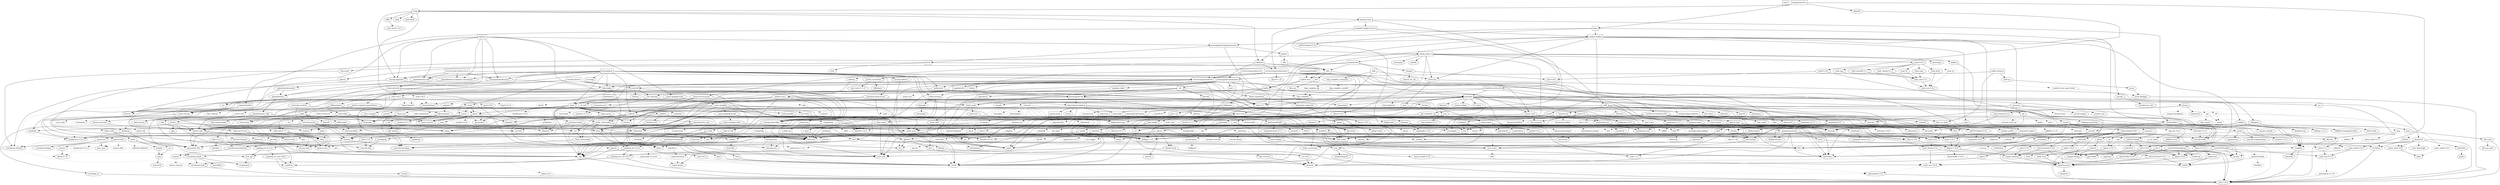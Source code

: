 digraph {
    0 [ label = "tests" shape = box]
    1 [ label = "catalyst-toolbox" shape = box]
    2 [ label = "chain-addr" shape = box]
    3 [ label = "chain-core" shape = box]
    4 [ label = "chain-ser" shape = box]
    5 [ label = "chain-crypto" shape = box]
    6 [ label = "typed-bytes" shape = box]
    7 [ label = "chain-impl-mockchain" shape = box]
    8 [ label = "cardano-legacy-address" shape = box]
    9 [ label = "chain-time" shape = box]
    10 [ label = "chain-vote" shape = box]
    11 [ label = "imhamt" shape = box]
    12 [ label = "sparse-array" shape = box]
    13 [ label = "chain-storage" shape = box]
    14 [ label = "jcli" shape = box]
    15 [ label = "jormungandr-lib" shape = box]
    16 [ label = "jormungandr-automation" shape = box]
    17 [ label = "jortestkit" shape = box]
    18 [ label = "jormungandr-integration-tests" shape = box]
    19 [ label = "hersir" shape = box]
    20 [ label = "thor" shape = box]
    21 [ label = "loki" shape = box]
    22 [ label = "mjolnir" shape = box]
    23 [ label = "snapshot-lib" shape = box]
    24 [ label = "symmetric-cipher" shape = box]
    25 [ label = "vit-servicing-station-lib" shape = box]
    26 [ label = "event-db" shape = box]
    27 [ label = "vit-servicing-station-tests" shape = box]
    28 [ label = "wallet" shape = box]
    29 [ label = "chain-path-derivation" shape = box]
    30 [ label = "hdkeygen" shape = box]
    31 [ label = "chain-network" shape = box]
    32 [ label = "jormungandrwallet" shape = box]
    33 [ label = "wallet-core" shape = box]
    34 [ label = "wallet-wasm-js" shape = box]
    35 [ label = "jormungandr" shape = box]
    36 [ label = "explorer" shape = box]
    37 [ label = "settings" shape = box]
    38 [ label = "blockchain" shape = box]
    39 [ label = "vit-servicing-station-cli" shape = box]
    40 [ label = "vit-servicing-station-server" shape = box]
    41 [ label = "iapyx" shape = box]
    42 [ label = "valgrind" shape = box]
    43 [ label = "vitup" shape = box]
    44 [ label = "mainnet-lib" shape = box]
    45 [ label = "mainnet-tools" shape = box]
    46 [ label = "scheduler-service-lib" shape = box]
    47 [ label = "signals-handler" shape = box]
    48 [ label = "snapshot-trigger-service" shape = box]
    49 [ label = "voting_tools_rs" shape = box]
    50 [ label = "integration-tests" shape = box]
    51 [ label = "cat-data-service" shape = box]
    52 [ label = "tally" shape = box]
    53 [ label = "assert_fs" ]
    54 [ label = "bech32 0.8.1" ]
    55 [ label = "clap 4.2.1" ]
    56 [ label = "color-eyre" ]
    57 [ label = "csv" ]
    58 [ label = "fraction" ]
    59 [ label = "futures" ]
    60 [ label = "gag" ]
    61 [ label = "governor" ]
    62 [ label = "graphql_client" ]
    63 [ label = "hex" ]
    64 [ label = "image" ]
    65 [ label = "itertools" ]
    66 [ label = "once_cell" ]
    67 [ label = "qrcode" ]
    68 [ label = "quircs" ]
    69 [ label = "rand 0.8.5" ]
    70 [ label = "rand_chacha 0.3.1" ]
    71 [ label = "rayon" ]
    72 [ label = "regex" ]
    73 [ label = "reqwest" ]
    74 [ label = "rusqlite" ]
    75 [ label = "rust_decimal" ]
    76 [ label = "serde" ]
    77 [ label = "serde_json" ]
    78 [ label = "serde_yaml" ]
    79 [ label = "sscanf" ]
    80 [ label = "thiserror" ]
    81 [ label = "time 0.3.20" ]
    82 [ label = "tokio" ]
    83 [ label = "tracing" ]
    84 [ label = "tracing-subscriber" ]
    85 [ label = "url" ]
    86 [ label = "cryptoxide 0.4.4" ]
    87 [ label = "proptest" ]
    88 [ label = "quickcheck" ]
    89 [ label = "curve25519-dalek-ng" ]
    90 [ label = "ed25519-bip32 0.4.1" ]
    91 [ label = "ed25519-dalek" ]
    92 [ label = "generic-array" ]
    93 [ label = "rand_core 0.6.4" ]
    94 [ label = "sha2 0.10.6" ]
    95 [ label = "lazy_static" ]
    96 [ label = "strum" ]
    97 [ label = "cbor_event" ]
    98 [ label = "base64 0.21.0" ]
    99 [ label = "const_format" ]
    100 [ label = "criterion" style = dashed]
    101 [ label = "data-pile" ]
    102 [ label = "sled" ]
    103 [ label = "tempfile" ]
    104 [ label = "base64 0.13.1" ]
    105 [ label = "bincode" ]
    106 [ label = "bytes" ]
    107 [ label = "clap_complete" ]
    108 [ label = "gtmpl" ]
    109 [ label = "rpassword" ]
    110 [ label = "http" ]
    111 [ label = "humantime" ]
    112 [ label = "parity-multiaddr" ]
    113 [ label = "serde_with" ]
    114 [ label = "assert_cmd" ]
    115 [ label = "bytesize" ]
    116 [ label = "custom_debug" ]
    117 [ label = "flate2" ]
    118 [ label = "fs_extra" ]
    119 [ label = "json" ]
    120 [ label = "keynesis" ]
    121 [ label = "log" ]
    122 [ label = "netstat2" ]
    123 [ label = "os_info" ]
    124 [ label = "poldercast" ]
    125 [ label = "predicates 2.1.5" ]
    126 [ label = "prost 0.9.0" ]
    127 [ label = "semver" ]
    128 [ label = "sysinfo" ]
    129 [ label = "tar" ]
    130 [ label = "tokio-stream" ]
    131 [ label = "tonic 0.6.2" ]
    132 [ label = "warp" ]
    133 [ label = "zip" ]
    134 [ label = "console" ]
    135 [ label = "dialoguer" ]
    136 [ label = "indicatif" ]
    137 [ label = "sha-1" ]
    138 [ label = "sha2 0.9.9" ]
    139 [ label = "bech32 0.7.3" ]
    140 [ label = "yaml-rust" ]
    141 [ label = "ctrlc" ]
    142 [ label = "slave-pool" ]
    143 [ label = "cocoon" ]
    144 [ label = "dirs" ]
    145 [ label = "serde_test" style = dashed]
    146 [ label = "zeroize" ]
    147 [ label = "diesel 1.4.8" ]
    148 [ label = "diesel_migrations" ]
    149 [ label = "dotenv" ]
    150 [ label = "http-zipkin" ]
    151 [ label = "notify" ]
    152 [ label = "r2d2" ]
    153 [ label = "simplelog 0.8.0" ]
    154 [ label = "tracing-futures" ]
    155 [ label = "bb8" ]
    156 [ label = "bb8-postgres" ]
    157 [ label = "chrono" ]
    158 [ label = "dotenvy" ]
    159 [ label = "tokio-postgres" ]
    160 [ label = "cfg-if 0.1.10" ]
    161 [ label = "dyn-clone" ]
    162 [ label = "fake" ]
    163 [ label = "hyper" ]
    164 [ label = "postgres" ]
    165 [ label = "pretty_assertions" ]
    166 [ label = "rand 0.7.3" ]
    167 [ label = "rand_core 0.5.1" ]
    168 [ label = "refinery" ]
    169 [ label = "hashlink" ]
    170 [ label = "http-body" ]
    171 [ label = "pin-project" ]
    172 [ label = "clear_on_drop" ]
    173 [ label = "console_error_panic_hook" style = dashed]
    174 [ label = "getrandom 0.2.9" ]
    175 [ label = "js-sys" ]
    176 [ label = "wasm-bindgen" ]
    177 [ label = "web-sys" ]
    178 [ label = "arc-swap" ]
    179 [ label = "jsonrpsee-core" ]
    180 [ label = "jsonrpsee-http-server" ]
    181 [ label = "linked-hash-map" ]
    182 [ label = "local-ip-address" ]
    183 [ label = "lru" ]
    184 [ label = "opentelemetry" ]
    185 [ label = "opentelemetry-otlp" ]
    186 [ label = "opentelemetry-semantic-conventions" ]
    187 [ label = "tokio-util 0.6.10" ]
    188 [ label = "tracing-appender" ]
    189 [ label = "tracing-opentelemetry" ]
    190 [ label = "trust-dns-resolver" ]
    191 [ label = "anyhow" ]
    192 [ label = "async-graphql" ]
    193 [ label = "async-graphql-warp" ]
    194 [ label = "futures-channel" ]
    195 [ label = "futures-util" ]
    196 [ label = "ed25519-bip32 0.3.2" ]
    197 [ label = "prettytable-rs" ]
    198 [ label = "warp-reverse-proxy" ]
    199 [ label = "diffy" ]
    200 [ label = "glob" ]
    201 [ label = "path-slash" ]
    202 [ label = "rustls" ]
    203 [ label = "rustls-pemfile" ]
    204 [ label = "tempdir" ]
    205 [ label = "tokio-rustls" ]
    206 [ label = "uuid 0.8.2" ]
    207 [ label = "walkdir" ]
    208 [ label = "cardano-serialization-lib" ]
    209 [ label = "pharos" ]
    210 [ label = "job_scheduler_ng" ]
    211 [ label = "num-traits" ]
    212 [ label = "uuid 1.3.1" ]
    213 [ label = "bigdecimal" ]
    214 [ label = "blake2" ]
    215 [ label = "bytekind" ]
    216 [ label = "cddl" ]
    217 [ label = "ciborium" ]
    218 [ label = "dashmap" ]
    219 [ label = "diesel 2.0.3" ]
    220 [ label = "microtype" ]
    221 [ label = "nonempty" ]
    222 [ label = "rand 0.6.5" ]
    223 [ label = "rand_core 0.4.2" ]
    224 [ label = "scheduled-thread-pool" ]
    225 [ label = "validity" ]
    226 [ label = "cfg-if 1.0.0" ]
    227 [ label = "libmath" ]
    228 [ label = "rand_chacha 0.2.2" ]
    229 [ label = "axum" ]
    230 [ label = "metrics" ]
    231 [ label = "metrics-exporter-prometheus" ]
    232 [ label = "tower-http" ]
    233 [ label = "clap_complete_command" ]
    234 [ label = "anstyle" ]
    235 [ label = "doc-comment" ]
    236 [ label = "globwalk" ]
    237 [ label = "predicates 3.0.2" ]
    238 [ label = "predicates-core" ]
    239 [ label = "predicates-tree" ]
    240 [ label = "clap_builder" ]
    241 [ label = "backtrace" ]
    242 [ label = "color-spantrace" style = dashed]
    243 [ label = "eyre" ]
    244 [ label = "indenter" ]
    245 [ label = "owo-colors" ]
    246 [ label = "tracing-error" style = dashed]
    247 [ label = "csv-core" ]
    248 [ label = "itoa" ]
    249 [ label = "ryu" ]
    250 [ label = "num" ]
    251 [ label = "futures-core" ]
    252 [ label = "futures-executor" ]
    253 [ label = "futures-io" ]
    254 [ label = "futures-sink" ]
    255 [ label = "futures-task" ]
    256 [ label = "filedescriptor" ]
    257 [ label = "futures-timer" style = dashed]
    258 [ label = "no-std-compat" ]
    259 [ label = "nonzero_ext" ]
    260 [ label = "parking_lot 0.12.1" ]
    261 [ label = "smallvec" ]
    262 [ label = "bytemuck" ]
    263 [ label = "byteorder" ]
    264 [ label = "color_quant" ]
    265 [ label = "gif" style = dashed]
    266 [ label = "jpeg-decoder" style = dashed]
    267 [ label = "num-iter" ]
    268 [ label = "num-rational 0.3.2" ]
    269 [ label = "png" style = dashed]
    270 [ label = "scoped_threadpool" style = dashed]
    271 [ label = "tiff" style = dashed]
    272 [ label = "either" ]
    273 [ label = "checked_int_cast" ]
    274 [ label = "ppv-lite86" ]
    275 [ label = "rayon-core" ]
    276 [ label = "aho-corasick" ]
    277 [ label = "memchr" ]
    278 [ label = "regex-syntax" ]
    279 [ label = "serde_urlencoded" ]
    280 [ label = "tower-service" ]
    281 [ label = "bitflags 2.3.3" ]
    282 [ label = "fallible-iterator" ]
    283 [ label = "fallible-streaming-iterator" ]
    284 [ label = "libsqlite3-sys" ]
    285 [ label = "arrayvec 0.7.2" ]
    286 [ label = "borsh" style = dashed]
    287 [ label = "bytecheck" style = dashed]
    288 [ label = "rkyv" style = dashed]
    289 [ label = "indexmap" ]
    290 [ label = "time-core" ]
    291 [ label = "mio" style = dashed]
    292 [ label = "num_cpus" ]
    293 [ label = "pin-project-lite" ]
    294 [ label = "tracing-core" ]
    295 [ label = "matchers" style = dashed]
    296 [ label = "nu-ansi-term" style = dashed]
    297 [ label = "sharded-slab" style = dashed]
    298 [ label = "thread_local" ]
    299 [ label = "tracing-log" style = dashed]
    300 [ label = "tracing-serde" style = dashed]
    301 [ label = "form_urlencoded" ]
    302 [ label = "idna 0.3.0" ]
    303 [ label = "percent-encoding" ]
    304 [ label = "bit-set" style = dashed]
    305 [ label = "bitflags 1.3.2" ]
    306 [ label = "quick-error 2.0.1" style = dashed]
    307 [ label = "rand_xorshift 0.3.0" ]
    308 [ label = "rusty-fork" style = dashed]
    309 [ label = "unarray" ]
    310 [ label = "env_logger" style = dashed]
    311 [ label = "digest 0.9.0" ]
    312 [ label = "subtle-ng" ]
    313 [ label = "curve25519-dalek" ]
    314 [ label = "ed25519" ]
    315 [ label = "typenum" ]
    316 [ label = "digest 0.10.6" ]
    317 [ label = "atty" style = dashed]
    318 [ label = "cast" style = dashed]
    319 [ label = "clap 2.34.0" style = dashed]
    320 [ label = "criterion-plot" style = dashed]
    321 [ label = "oorandom" style = dashed]
    322 [ label = "plotters" style = dashed]
    323 [ label = "serde_cbor" style = dashed]
    324 [ label = "tinytemplate" style = dashed]
    325 [ label = "memmap2" ]
    326 [ label = "crc32fast" ]
    327 [ label = "crossbeam-epoch" ]
    328 [ label = "crossbeam-utils" ]
    329 [ label = "fxhash" ]
    330 [ label = "libc" ]
    331 [ label = "parking_lot 0.11.2" ]
    332 [ label = "fastrand" ]
    333 [ label = "gtmpl_value" ]
    334 [ label = "fnv" ]
    335 [ label = "arrayref" ]
    336 [ label = "bs58" ]
    337 [ label = "data-encoding" ]
    338 [ label = "multihash" ]
    339 [ label = "static_assertions" ]
    340 [ label = "unsigned-varint 0.7.1" ]
    341 [ label = "bstr" ]
    342 [ label = "wait-timeout" ]
    343 [ label = "miniz_oxide 0.6.2" ]
    344 [ label = "cryptoxide 0.3.6" ]
    345 [ label = "difflib" style = dashed]
    346 [ label = "float-cmp" style = dashed]
    347 [ label = "normalize-line-endings" style = dashed]
    348 [ label = "filetime" ]
    349 [ label = "tokio-util 0.7.7" ]
    350 [ label = "async-stream" ]
    351 [ label = "h2" style = dashed]
    352 [ label = "hyper-timeout" style = dashed]
    353 [ label = "tower" ]
    354 [ label = "tower-layer" ]
    355 [ label = "headers" ]
    356 [ label = "mime" ]
    357 [ label = "mime_guess" ]
    358 [ label = "multiparty" style = dashed]
    359 [ label = "scoped-tls" ]
    360 [ label = "tokio-tungstenite" style = dashed]
    361 [ label = "aes" style = dashed]
    362 [ label = "bzip2" style = dashed]
    363 [ label = "constant_time_eq" style = dashed]
    364 [ label = "hmac 0.12.1" ]
    365 [ label = "pbkdf2 0.11.0" style = dashed]
    366 [ label = "sha1" ]
    367 [ label = "zstd" style = dashed]
    368 [ label = "unicode-width" ]
    369 [ label = "shell-words" ]
    370 [ label = "number_prefix" ]
    371 [ label = "block-buffer 0.9.0" ]
    372 [ label = "opaque-debug" ]
    373 [ label = "crossbeam-channel" ]
    374 [ label = "aes-gcm" ]
    375 [ label = "chacha20poly1305" ]
    376 [ label = "hmac 0.11.0" ]
    377 [ label = "pbkdf2 0.9.0" ]
    378 [ label = "dirs-sys" ]
    379 [ label = "pq-sys" style = dashed]
    380 [ label = "migrations_internals" ]
    381 [ label = "zipkin" ]
    382 [ label = "termcolor" ]
    383 [ label = "num-integer" ]
    384 [ label = "time 0.1.45" style = dashed]
    385 [ label = "phf" ]
    386 [ label = "postgres-protocol" ]
    387 [ label = "postgres-types" ]
    388 [ label = "socket2 0.5.1" ]
    389 [ label = "httparse" ]
    390 [ label = "httpdate" ]
    391 [ label = "socket2 0.4.9" style = dashed]
    392 [ label = "want" ]
    393 [ label = "ansi_term 0.11.0" ]
    394 [ label = "difference" ]
    395 [ label = "getrandom 0.1.16" style = dashed]
    396 [ label = "refinery-core" ]
    397 [ label = "hashbrown 0.12.3" ]
    398 [ label = "beef" ]
    399 [ label = "jsonrpsee-types" ]
    400 [ label = "rustc-hash" style = dashed]
    401 [ label = "globset" ]
    402 [ label = "unicase" ]
    403 [ label = "opentelemetry_api" ]
    404 [ label = "opentelemetry_sdk" ]
    405 [ label = "opentelemetry-proto" ]
    406 [ label = "prost 0.11.8" style = dashed]
    407 [ label = "tonic 0.8.3" style = dashed]
    408 [ label = "slab" style = dashed]
    409 [ label = "lru-cache" ]
    410 [ label = "resolv-conf" style = dashed]
    411 [ label = "trust-dns-proto" ]
    412 [ label = "async-graphql-parser" ]
    413 [ label = "async-graphql-value" ]
    414 [ label = "fast_chemail" style = dashed]
    415 [ label = "multer" ]
    416 [ label = "pin-utils" ]
    417 [ label = "encode_unicode" ]
    418 [ label = "is-terminal" ]
    419 [ label = "term" ]
    420 [ label = "ansi_term 0.12.1" ]
    421 [ label = "ring" ]
    422 [ label = "sct" ]
    423 [ label = "webpki" ]
    424 [ label = "rand 0.4.6" ]
    425 [ label = "remove_dir_all" ]
    426 [ label = "same-file" ]
    427 [ label = "num-bigint" ]
    428 [ label = "schemars" ]
    429 [ label = "cron" ]
    430 [ label = "libm" style = dashed]
    431 [ label = "abnf_to_pest" ]
    432 [ label = "base16" ]
    433 [ label = "base64-url" style = dashed]
    434 [ label = "clap 3.2.23" style = dashed]
    435 [ label = "codespan-reporting" ]
    436 [ label = "hexf-parse" ]
    437 [ label = "lexical-core" ]
    438 [ label = "pest_meta" ]
    439 [ label = "pest_vm" ]
    440 [ label = "simplelog 0.11.2" ]
    441 [ label = "uriparse" style = dashed]
    442 [ label = "ciborium-io" ]
    443 [ label = "ciborium-ll" ]
    444 [ label = "lock_api" ]
    445 [ label = "parking_lot_core 0.9.7" ]
    446 [ label = "secrecy" style = dashed]
    447 [ label = "rand_chacha 0.1.1" ]
    448 [ label = "rand_hc" ]
    449 [ label = "rand_isaac" ]
    450 [ label = "rand_jitter" ]
    451 [ label = "rand_os" style = dashed]
    452 [ label = "rand_pcg" ]
    453 [ label = "rand_xorshift 0.1.1" ]
    454 [ label = "rand 0.3.23" ]
    455 [ label = "axum-core" ]
    456 [ label = "matchit" ]
    457 [ label = "serde_path_to_error" style = dashed]
    458 [ label = "sync_wrapper" ]
    459 [ label = "ahash 0.7.6" ]
    460 [ label = "ipnet" ]
    461 [ label = "metrics-util" ]
    462 [ label = "quanta" ]
    463 [ label = "http-range-header" ]
    464 [ label = "clap_complete_fig" style = dashed]
    465 [ label = "clap_complete_nushell" style = dashed]
    466 [ label = "ignore" ]
    467 [ label = "termtree" ]
    468 [ label = "anstream" style = dashed]
    469 [ label = "clap_lex 0.4.1" ]
    470 [ label = "strsim" style = dashed]
    471 [ label = "addr2line" ]
    472 [ label = "object" ]
    473 [ label = "rustc-demangle" ]
    474 [ label = "num-complex" ]
    475 [ label = "num-rational 0.4.1" ]
    476 [ label = "weezl" style = dashed]
    477 [ label = "deflate" style = dashed]
    478 [ label = "miniz_oxide 0.3.7" style = dashed]
    479 [ label = "miniz_oxide 0.4.4" style = dashed]
    480 [ label = "crossbeam-deque" ]
    481 [ label = "hashbrown 0.13.2" style = dashed]
    482 [ label = "ptr_meta" style = dashed]
    483 [ label = "simdutf8" style = dashed]
    484 [ label = "rend" style = dashed]
    485 [ label = "seahash" style = dashed]
    486 [ label = "regex-automata" style = dashed]
    487 [ label = "overload" style = dashed]
    488 [ label = "unicode-bidi" ]
    489 [ label = "unicode-normalization" ]
    490 [ label = "bit-vec" style = dashed]
    491 [ label = "quick-error 1.2.3" style = dashed]
    492 [ label = "subtle" ]
    493 [ label = "signature" ]
    494 [ label = "block-buffer 0.10.4" style = dashed]
    495 [ label = "crypto-common" ]
    496 [ label = "textwrap 0.11.0" style = dashed]
    497 [ label = "plotters-backend" style = dashed]
    498 [ label = "plotters-svg" style = dashed]
    499 [ label = "half" ]
    500 [ label = "memoffset" ]
    501 [ label = "scopeguard" ]
    502 [ label = "instant" ]
    503 [ label = "parking_lot_core 0.8.6" ]
    504 [ label = "unsigned-varint 0.5.1" ]
    505 [ label = "adler" ]
    506 [ label = "tokio-io-timeout" style = dashed]
    507 [ label = "headers-core" ]
    508 [ label = "try-lock" ]
    509 [ label = "tungstenite" style = dashed]
    510 [ label = "cipher 0.3.0" ]
    511 [ label = "bzip2-sys" style = dashed]
    512 [ label = "password-hash" style = dashed]
    513 [ label = "zstd-safe" style = dashed]
    514 [ label = "aead 0.4.3" ]
    515 [ label = "ctr" ]
    516 [ label = "ghash" ]
    517 [ label = "aead 0.5.2" ]
    518 [ label = "chacha20" ]
    519 [ label = "cipher 0.4.4" ]
    520 [ label = "poly1305" ]
    521 [ label = "crypto-mac" ]
    522 [ label = "lazycell" ]
    523 [ label = "zipkin-types" ]
    524 [ label = "phf_shared" ]
    525 [ label = "md-5" ]
    526 [ label = "stringprep" ]
    527 [ label = "siphasher" ]
    528 [ label = "toml" ]
    529 [ label = "hostname" style = dashed]
    530 [ label = "idna 0.2.3" ]
    531 [ label = "tinyvec" ]
    532 [ label = "pest" ]
    533 [ label = "ascii_utils" style = dashed]
    534 [ label = "encoding_rs" ]
    535 [ label = "spin" ]
    536 [ label = "io-lifetimes" ]
    537 [ label = "dirs-next" ]
    538 [ label = "untrusted" ]
    539 [ label = "nom" ]
    540 [ label = "abnf" ]
    541 [ label = "pretty" ]
    542 [ label = "clap_lex 0.2.4" style = dashed]
    543 [ label = "textwrap 0.16.0" style = dashed]
    544 [ label = "lexical-parse-float" style = dashed]
    545 [ label = "lexical-parse-integer" style = dashed]
    546 [ label = "lexical-util" ]
    547 [ label = "lexical-write-float" style = dashed]
    548 [ label = "lexical-write-integer" style = dashed]
    549 [ label = "rand_core 0.3.1" ]
    550 [ label = "atomic-shim" style = dashed]
    551 [ label = "hashbrown 0.11.2" style = dashed]
    552 [ label = "sketches-ddsketch" style = dashed]
    553 [ label = "anstyle-parse" style = dashed]
    554 [ label = "concolor-override" style = dashed]
    555 [ label = "concolor-query" style = dashed]
    556 [ label = "utf8parse" style = dashed]
    557 [ label = "gimli" ]
    558 [ label = "adler32" style = dashed]
    559 [ label = "ahash 0.8.3" style = dashed]
    560 [ label = "utf-8" style = dashed]
    561 [ label = "base64ct" style = dashed]
    562 [ label = "zstd-sys" style = dashed]
    563 [ label = "polyval" ]
    564 [ label = "inout" ]
    565 [ label = "universal-hash 0.5.0" ]
    566 [ label = "match_cfg" style = dashed]
    567 [ label = "matches" ]
    568 [ label = "tinyvec_macros" style = dashed]
    569 [ label = "ucd-trie" ]
    570 [ label = "dirs-sys-next" ]
    571 [ label = "minimal-lexical" ]
    572 [ label = "abnf-core" ]
    573 [ label = "arrayvec 0.5.2" ]
    574 [ label = "typed-arena" ]
    575 [ label = "unicode-segmentation" ]
    576 [ label = "os_str_bytes" style = dashed]
    577 [ label = "universal-hash 0.4.1" ]
    1 -> 56 [ ]
    1 -> 60 [ ]
    1 -> 61 [ ]
    1 -> 18 [ ]
    1 -> 67 [ ]
    1 -> 68 [ ]
    1 -> 74 [ ]
    1 -> 79 [ ]
    1 -> 24 [ ]
    1 -> 25 [ style = dotted]
    1 -> 28 [ ]
    2 -> 3 [ ]
    2 -> 5 [ ]
    3 -> 4 [ ]
    4 -> 80 [ ]
    5 -> 54 [ ]
    5 -> 89 [ ]
    5 -> 90 [ ]
    5 -> 91 [ ]
    5 -> 63 [ ]
    5 -> 87 [ style = dotted]
    5 -> 88 [ style = dotted]
    5 -> 71 [ ]
    5 -> 94 [ ]
    5 -> 6 [ ]
    7 -> 8 [ ]
    7 -> 2 [ ]
    7 -> 9 [ ]
    7 -> 10 [ ]
    7 -> 11 [ ]
    7 -> 12 [ ]
    7 -> 96 [ ]
    7 -> 83 [ ]
    8 -> 97 [ ]
    8 -> 90 [ ]
    9 -> 3 [ ]
    9 -> 87 [ style = dotted]
    9 -> 88 [ style = dotted]
    10 -> 98 [ ]
    10 -> 3 [ ]
    10 -> 5 [ ]
    10 -> 99 [ ]
    11 -> 87 [ style = dotted]
    11 -> 80 [ ]
    13 -> 100 [ style = dotted]
    13 -> 101 [ ]
    13 -> 93 [ style = dotted]
    13 -> 102 [ ]
    13 -> 103 [ style = dotted]
    13 -> 80 [ ]
    14 -> 105 [ ]
    14 -> 107 [ ]
    14 -> 108 [ ]
    14 -> 15 [ ]
    14 -> 73 [ ]
    14 -> 109 [ ]
    14 -> 78 [ ]
    15 -> 7 [ ]
    15 -> 110 [ ]
    15 -> 111 [ ]
    15 -> 112 [ ]
    15 -> 113 [ ]
    16 -> 114 [ ]
    16 -> 13 [ ]
    16 -> 62 [ ]
    16 -> 14 [ ]
    16 -> 17 [ ]
    16 -> 119 [ ]
    16 -> 122 [ ]
    16 -> 124 [ ]
    16 -> 131 [ ]
    16 -> 84 [ ]
    17 -> 53 [ ]
    17 -> 54 [ ]
    17 -> 115 [ ]
    17 -> 57 [ ]
    17 -> 116 [ ]
    17 -> 135 [ ]
    17 -> 118 [ ]
    17 -> 63 [ ]
    17 -> 111 [ ]
    17 -> 136 [ ]
    17 -> 123 [ ]
    17 -> 125 [ ]
    17 -> 73 [ ]
    17 -> 127 [ ]
    17 -> 78 [ ]
    17 -> 137 [ ]
    17 -> 138 [ ]
    17 -> 128 [ ]
    17 -> 129 [ ]
    17 -> 132 [ ]
    17 -> 133 [ ]
    18 -> 139 [ ]
    18 -> 19 [ ]
    18 -> 22 [ ]
    19 -> 141 [ ]
    19 -> 142 [ ]
    19 -> 20 [ ]
    20 -> 143 [ ]
    20 -> 144 [ ]
    20 -> 16 [ ]
    21 -> 20 [ ]
    22 -> 21 [ ]
    23 -> 58 [ ]
    23 -> 15 [ ]
    23 -> 73 [ ]
    23 -> 75 [ ]
    23 -> 145 [ style = dotted]
    24 -> 86 [ ]
    24 -> 69 [ ]
    24 -> 80 [ ]
    24 -> 146 [ ]
    25 -> 55 [ ]
    25 -> 148 [ ]
    25 -> 149 [ ]
    25 -> 26 [ ]
    25 -> 150 [ ]
    25 -> 65 [ ]
    25 -> 151 [ ]
    25 -> 153 [ ]
    25 -> 23 [ ]
    25 -> 154 [ ]
    25 -> 84 [ ]
    25 -> 132 [ ]
    26 -> 156 [ ]
    26 -> 158 [ ]
    26 -> 75 [ ]
    26 -> 80 [ ]
    27 -> 114 [ ]
    27 -> 160 [ ]
    27 -> 161 [ ]
    27 -> 162 [ ]
    27 -> 17 [ ]
    27 -> 165 [ ]
    27 -> 168 [ ]
    27 -> 25 [ ]
    28 -> 169 [ ]
    28 -> 30 [ ]
    28 -> 65 [ ]
    28 -> 15 [ ]
    29 -> 80 [ ]
    30 -> 8 [ ]
    30 -> 2 [ ]
    30 -> 29 [ ]
    31 -> 5 [ ]
    31 -> 59 [ ]
    31 -> 80 [ ]
    31 -> 131 [ ]
    32 -> 33 [ ]
    33 -> 139 [ ]
    33 -> 24 [ ]
    33 -> 28 [ ]
    34 -> 172 [ ]
    34 -> 173 [ style = dotted]
    34 -> 33 [ ]
    34 -> 177 [ ]
    35 -> 178 [ ]
    35 -> 31 [ ]
    35 -> 13 [ ]
    35 -> 55 [ ]
    35 -> 150 [ ]
    35 -> 15 [ ]
    35 -> 180 [ ]
    35 -> 182 [ ]
    35 -> 185 [ ]
    35 -> 186 [ ]
    35 -> 124 [ ]
    35 -> 73 [ ]
    35 -> 78 [ ]
    35 -> 188 [ ]
    35 -> 189 [ ]
    35 -> 190 [ ]
    35 -> 132 [ ]
    36 -> 191 [ ]
    36 -> 193 [ ]
    36 -> 31 [ ]
    36 -> 150 [ ]
    36 -> 18 [ ]
    36 -> 185 [ ]
    36 -> 186 [ ]
    36 -> 188 [ ]
    36 -> 189 [ ]
    37 -> 102 [ ]
    37 -> 80 [ ]
    38 -> 7 [ ]
    38 -> 183 [ ]
    39 -> 57 [ ]
    39 -> 25 [ ]
    40 -> 185 [ ]
    40 -> 186 [ ]
    40 -> 188 [ ]
    40 -> 189 [ ]
    40 -> 25 [ ]
    41 -> 1 [ ]
    41 -> 196 [ ]
    41 -> 197 [ ]
    41 -> 42 [ ]
    42 -> 16 [ ]
    42 -> 27 [ ]
    42 -> 33 [ ]
    42 -> 198 [ ]
    43 -> 199 [ ]
    43 -> 200 [ ]
    43 -> 45 [ ]
    43 -> 201 [ ]
    43 -> 188 [ ]
    43 -> 206 [ ]
    43 -> 42 [ ]
    44 -> 208 [ ]
    44 -> 209 [ ]
    44 -> 23 [ ]
    44 -> 204 [ ]
    44 -> 20 [ ]
    45 -> 210 [ ]
    45 -> 197 [ ]
    45 -> 48 [ ]
    45 -> 27 [ ]
    46 -> 157 [ ]
    46 -> 55 [ ]
    46 -> 59 [ ]
    46 -> 17 [ ]
    46 -> 212 [ ]
    47 -> 59 [ ]
    47 -> 82 [ ]
    48 -> 1 [ ]
    48 -> 46 [ ]
    48 -> 47 [ ]
    48 -> 49 [ ]
    49 -> 214 [ ]
    49 -> 215 [ ]
    49 -> 216 [ ]
    49 -> 56 [ ]
    49 -> 218 [ ]
    49 -> 219 [ ]
    49 -> 44 [ ]
    49 -> 220 [ ]
    49 -> 221 [ ]
    49 -> 222 [ ]
    49 -> 225 [ ]
    50 -> 41 [ ]
    50 -> 227 [ ]
    50 -> 228 [ ]
    50 -> 43 [ ]
    51 -> 229 [ ]
    51 -> 55 [ ]
    51 -> 26 [ ]
    51 -> 231 [ ]
    51 -> 232 [ ]
    51 -> 84 [ ]
    52 -> 10 [ ]
    52 -> 233 [ ]
    52 -> 56 [ ]
    53 -> 235 [ ]
    53 -> 236 [ ]
    53 -> 237 [ ]
    53 -> 239 [ ]
    53 -> 103 [ ]
    55 -> 240 [ ]
    56 -> 241 [ ]
    56 -> 242 [ style = dotted]
    56 -> 243 [ ]
    57 -> 247 [ ]
    57 -> 248 [ ]
    57 -> 249 [ ]
    57 -> 76 [ ]
    58 -> 95 [ style = dotted]
    58 -> 250 [ ]
    59 -> 252 [ style = dotted]
    60 -> 256 [ ]
    60 -> 103 [ ]
    61 -> 59 [ style = dotted]
    61 -> 257 [ style = dotted]
    61 -> 258 [ ]
    61 -> 259 [ ]
    61 -> 260 [ ]
    61 -> 69 [ style = dotted]
    62 -> 77 [ ]
    64 -> 262 [ ]
    64 -> 265 [ style = dotted]
    64 -> 267 [ ]
    64 -> 268 [ ]
    64 -> 269 [ style = dotted]
    64 -> 270 [ style = dotted]
    64 -> 271 [ style = dotted]
    65 -> 272 [ ]
    67 -> 273 [ ]
    67 -> 64 [ style = dotted]
    68 -> 211 [ ]
    68 -> 80 [ ]
    69 -> 70 [ style = dotted]
    70 -> 274 [ ]
    70 -> 93 [ ]
    71 -> 272 [ ]
    71 -> 275 [ ]
    72 -> 276 [ style = dotted]
    72 -> 278 [ ]
    73 -> 98 [ ]
    73 -> 195 [ ]
    73 -> 110 [ ]
    73 -> 77 [ style = dotted]
    73 -> 279 [ ]
    73 -> 280 [ ]
    73 -> 85 [ ]
    74 -> 281 [ ]
    74 -> 282 [ ]
    74 -> 283 [ ]
    74 -> 169 [ ]
    74 -> 284 [ ]
    74 -> 261 [ ]
    75 -> 285 [ ]
    75 -> 286 [ style = dotted]
    75 -> 164 [ style = dotted]
    75 -> 288 [ style = dotted]
    77 -> 248 [ ]
    77 -> 249 [ ]
    77 -> 76 [ ]
    78 -> 289 [ ]
    78 -> 249 [ ]
    78 -> 140 [ ]
    79 -> 99 [ ]
    79 -> 95 [ ]
    79 -> 72 [ ]
    81 -> 248 [ style = dotted]
    81 -> 76 [ style = dotted]
    81 -> 290 [ ]
    82 -> 106 [ style = dotted]
    82 -> 291 [ style = dotted]
    82 -> 292 [ style = dotted]
    82 -> 260 [ style = dotted]
    82 -> 293 [ ]
    83 -> 121 [ style = dotted]
    83 -> 293 [ ]
    83 -> 294 [ ]
    84 -> 295 [ style = dotted]
    84 -> 296 [ style = dotted]
    84 -> 72 [ style = dotted]
    84 -> 77 [ style = dotted]
    84 -> 297 [ style = dotted]
    84 -> 261 [ style = dotted]
    84 -> 298 [ style = dotted]
    84 -> 81 [ style = dotted]
    84 -> 83 [ style = dotted]
    84 -> 299 [ style = dotted]
    84 -> 300 [ style = dotted]
    85 -> 301 [ ]
    85 -> 302 [ ]
    85 -> 76 [ style = dotted]
    87 -> 304 [ style = dotted]
    87 -> 305 [ ]
    87 -> 263 [ ]
    87 -> 95 [ style = dotted]
    87 -> 211 [ ]
    87 -> 306 [ style = dotted]
    87 -> 69 [ ]
    87 -> 307 [ ]
    87 -> 278 [ style = dotted]
    87 -> 308 [ style = dotted]
    87 -> 309 [ ]
    88 -> 310 [ style = dotted]
    88 -> 166 [ ]
    89 -> 263 [ ]
    89 -> 311 [ ]
    89 -> 93 [ ]
    89 -> 312 [ ]
    89 -> 146 [ ]
    90 -> 86 [ ]
    91 -> 313 [ ]
    91 -> 314 [ ]
    91 -> 166 [ style = dotted]
    91 -> 76 [ style = dotted]
    91 -> 138 [ ]
    92 -> 315 [ ]
    93 -> 174 [ style = dotted]
    94 -> 316 [ ]
    100 -> 317 [ style = dashed]
    100 -> 319 [ style = dashed]
    100 -> 320 [ style = dashed]
    100 -> 57 [ style = dashed]
    100 -> 59 [ style = dotted]
    100 -> 95 [ style = dashed]
    100 -> 321 [ style = dashed]
    100 -> 322 [ style = dashed]
    100 -> 71 [ style = dashed]
    100 -> 72 [ style = dashed]
    100 -> 323 [ style = dashed]
    100 -> 324 [ style = dashed]
    100 -> 82 [ style = dotted]
    100 -> 207 [ style = dashed]
    101 -> 325 [ ]
    102 -> 326 [ ]
    102 -> 327 [ ]
    102 -> 329 [ ]
    102 -> 330 [ ]
    102 -> 121 [ ]
    102 -> 331 [ ]
    103 -> 226 [ ]
    103 -> 332 [ ]
    105 -> 76 [ ]
    106 -> 76 [ style = dotted]
    107 -> 55 [ ]
    108 -> 333 [ ]
    108 -> 65 [ ]
    108 -> 95 [ ]
    108 -> 303 [ ]
    109 -> 77 [ ]
    110 -> 106 [ ]
    110 -> 334 [ ]
    110 -> 248 [ ]
    112 -> 335 [ ]
    112 -> 336 [ ]
    112 -> 263 [ ]
    112 -> 337 [ ]
    112 -> 338 [ ]
    112 -> 339 [ ]
    112 -> 340 [ ]
    112 -> 85 [ style = dotted]
    113 -> 104 [ style = dotted]
    113 -> 157 [ style = dotted]
    113 -> 63 [ style = dotted]
    113 -> 289 [ style = dotted]
    113 -> 77 [ style = dotted]
    113 -> 81 [ style = dotted]
    114 -> 341 [ ]
    114 -> 235 [ ]
    114 -> 237 [ ]
    114 -> 239 [ ]
    114 -> 342 [ ]
    117 -> 326 [ ]
    117 -> 343 [ style = dotted]
    120 -> 344 [ ]
    120 -> 63 [ ]
    120 -> 70 [ ]
    120 -> 80 [ ]
    121 -> 226 [ ]
    121 -> 76 [ style = dotted]
    122 -> 305 [ ]
    122 -> 330 [ ]
    122 -> 80 [ ]
    123 -> 121 [ ]
    124 -> 120 [ ]
    124 -> 183 [ ]
    125 -> 345 [ style = dotted]
    125 -> 346 [ style = dotted]
    125 -> 65 [ ]
    125 -> 347 [ style = dotted]
    125 -> 238 [ ]
    125 -> 72 [ style = dotted]
    126 -> 106 [ ]
    127 -> 76 [ style = dotted]
    128 -> 71 [ style = dotted]
    129 -> 348 [ ]
    130 -> 349 [ style = dotted]
    131 -> 350 [ ]
    131 -> 104 [ ]
    131 -> 352 [ style = dotted]
    131 -> 303 [ ]
    131 -> 126 [ style = dotted]
    131 -> 130 [ ]
    131 -> 187 [ ]
    131 -> 353 [ style = dotted]
    131 -> 154 [ style = dotted]
    132 -> 355 [ ]
    132 -> 163 [ ]
    132 -> 357 [ ]
    132 -> 358 [ style = dotted]
    132 -> 171 [ ]
    132 -> 203 [ ]
    132 -> 359 [ ]
    132 -> 77 [ ]
    132 -> 279 [ ]
    132 -> 205 [ style = dotted]
    132 -> 130 [ ]
    132 -> 360 [ style = dotted]
    133 -> 361 [ style = dotted]
    133 -> 263 [ ]
    133 -> 362 [ style = dotted]
    133 -> 363 [ style = dotted]
    133 -> 117 [ style = dotted]
    133 -> 365 [ style = dotted]
    133 -> 366 [ style = dotted]
    133 -> 81 [ style = dotted]
    133 -> 367 [ style = dotted]
    134 -> 95 [ ]
    134 -> 330 [ ]
    134 -> 368 [ style = dotted]
    135 -> 134 [ ]
    135 -> 369 [ ]
    135 -> 103 [ style = dotted]
    135 -> 146 [ style = dotted]
    136 -> 134 [ ]
    136 -> 370 [ ]
    136 -> 72 [ ]
    137 -> 371 [ ]
    137 -> 226 [ ]
    137 -> 311 [ ]
    137 -> 372 [ ]
    138 -> 371 [ ]
    138 -> 226 [ ]
    138 -> 311 [ ]
    138 -> 372 [ ]
    140 -> 181 [ ]
    142 -> 373 [ ]
    143 -> 374 [ ]
    143 -> 375 [ ]
    143 -> 377 [ ]
    143 -> 69 [ ]
    144 -> 378 [ ]
    145 -> 76 [ style = dashed]
    147 -> 305 [ style = dotted]
    147 -> 263 [ ]
    147 -> 157 [ style = dotted]
    147 -> 379 [ style = dotted]
    147 -> 152 [ style = dotted]
    147 -> 77 [ style = dotted]
    148 -> 380 [ ]
    150 -> 110 [ ]
    150 -> 381 [ ]
    151 -> 305 [ ]
    151 -> 373 [ style = dotted]
    151 -> 348 [ ]
    151 -> 330 [ ]
    151 -> 207 [ ]
    152 -> 121 [ ]
    152 -> 224 [ ]
    153 -> 157 [ ]
    153 -> 121 [ ]
    153 -> 382 [ style = dotted]
    154 -> 171 [ style = dotted]
    154 -> 83 [ ]
    155 -> 195 [ ]
    155 -> 82 [ ]
    156 -> 155 [ ]
    156 -> 159 [ ]
    157 -> 383 [ ]
    157 -> 76 [ style = dotted]
    157 -> 384 [ style = dotted]
    159 -> 195 [ ]
    159 -> 303 [ ]
    159 -> 385 [ ]
    159 -> 387 [ ]
    159 -> 388 [ ]
    159 -> 349 [ ]
    162 -> 157 [ style = dotted]
    162 -> 110 [ style = dotted]
    162 -> 69 [ ]
    163 -> 351 [ style = dotted]
    163 -> 170 [ ]
    163 -> 389 [ ]
    163 -> 390 [ ]
    163 -> 391 [ style = dotted]
    163 -> 280 [ ]
    163 -> 392 [ ]
    164 -> 159 [ ]
    165 -> 393 [ ]
    165 -> 394 [ ]
    166 -> 167 [ ]
    167 -> 395 [ style = dotted]
    168 -> 396 [ ]
    169 -> 397 [ ]
    170 -> 110 [ ]
    170 -> 293 [ ]
    173 -> 176 [ style = dashed]
    174 -> 226 [ ]
    175 -> 176 [ ]
    176 -> 226 [ ]
    177 -> 175 [ ]
    179 -> 285 [ style = dotted]
    179 -> 163 [ style = dotted]
    179 -> 399 [ ]
    179 -> 69 [ style = dotted]
    179 -> 400 [ style = dotted]
    180 -> 401 [ ]
    180 -> 179 [ ]
    180 -> 95 [ ]
    180 -> 402 [ ]
    182 -> 80 [ ]
    183 -> 397 [ style = dotted]
    184 -> 404 [ ]
    185 -> 405 [ ]
    186 -> 184 [ ]
    187 -> 251 [ ]
    187 -> 254 [ ]
    187 -> 408 [ style = dotted]
    187 -> 82 [ ]
    188 -> 373 [ ]
    188 -> 84 [ ]
    189 -> 184 [ ]
    189 -> 84 [ ]
    190 -> 409 [ ]
    190 -> 410 [ style = dotted]
    190 -> 411 [ ]
    192 -> 412 [ ]
    192 -> 350 [ ]
    192 -> 104 [ ]
    192 -> 414 [ style = dotted]
    192 -> 415 [ ]
    192 -> 211 [ ]
    192 -> 66 [ ]
    192 -> 72 [ ]
    192 -> 279 [ ]
    192 -> 339 [ ]
    192 -> 103 [ ]
    193 -> 192 [ ]
    193 -> 132 [ ]
    194 -> 251 [ ]
    194 -> 254 [ style = dotted]
    195 -> 194 [ style = dotted]
    195 -> 253 [ style = dotted]
    195 -> 255 [ ]
    195 -> 277 [ style = dotted]
    195 -> 293 [ ]
    195 -> 416 [ ]
    195 -> 408 [ style = dotted]
    196 -> 344 [ ]
    197 -> 57 [ style = dotted]
    197 -> 417 [ ]
    197 -> 418 [ ]
    197 -> 95 [ ]
    197 -> 419 [ ]
    197 -> 368 [ ]
    198 -> 95 [ ]
    198 -> 73 [ ]
    198 -> 132 [ ]
    199 -> 420 [ ]
    202 -> 121 [ style = dotted]
    202 -> 422 [ ]
    202 -> 423 [ ]
    203 -> 98 [ ]
    204 -> 424 [ ]
    204 -> 425 [ ]
    205 -> 202 [ ]
    205 -> 82 [ ]
    206 -> 174 [ style = dotted]
    206 -> 76 [ style = dotted]
    207 -> 426 [ ]
    208 -> 139 [ ]
    208 -> 97 [ ]
    208 -> 172 [ ]
    208 -> 90 [ ]
    208 -> 63 [ ]
    208 -> 65 [ ]
    208 -> 181 [ ]
    208 -> 427 [ ]
    208 -> 69 [ ]
    208 -> 428 [ ]
    208 -> 138 [ ]
    209 -> 59 [ ]
    210 -> 429 [ ]
    210 -> 212 [ ]
    211 -> 430 [ style = dotted]
    212 -> 174 [ style = dotted]
    212 -> 76 [ style = dotted]
    213 -> 427 [ ]
    214 -> 316 [ ]
    215 -> 63 [ style = dotted]
    215 -> 76 [ ]
    215 -> 309 [ ]
    216 -> 431 [ ]
    216 -> 432 [ ]
    216 -> 433 [ style = dotted]
    216 -> 217 [ style = dotted]
    216 -> 434 [ style = dotted]
    216 -> 435 [ ]
    216 -> 436 [ ]
    216 -> 437 [ ]
    216 -> 439 [ ]
    216 -> 72 [ ]
    216 -> 77 [ style = dotted]
    216 -> 440 [ ]
    216 -> 441 [ style = dotted]
    217 -> 443 [ ]
    217 -> 76 [ ]
    218 -> 397 [ ]
    218 -> 444 [ ]
    218 -> 66 [ ]
    218 -> 445 [ ]
    219 -> 213 [ style = dotted]
    219 -> 305 [ style = dotted]
    219 -> 263 [ style = dotted]
    219 -> 379 [ style = dotted]
    219 -> 152 [ style = dotted]
    219 -> 77 [ style = dotted]
    220 -> 446 [ style = dotted]
    221 -> 76 [ style = dotted]
    222 -> 447 [ ]
    222 -> 448 [ ]
    222 -> 449 [ ]
    222 -> 450 [ ]
    222 -> 451 [ style = dotted]
    222 -> 452 [ ]
    222 -> 453 [ ]
    224 -> 260 [ ]
    227 -> 454 [ ]
    228 -> 274 [ ]
    228 -> 167 [ ]
    229 -> 455 [ ]
    229 -> 305 [ ]
    229 -> 163 [ ]
    229 -> 456 [ ]
    229 -> 77 [ style = dotted]
    229 -> 457 [ style = dotted]
    229 -> 279 [ style = dotted]
    229 -> 458 [ ]
    229 -> 353 [ ]
    230 -> 459 [ ]
    231 -> 163 [ style = dotted]
    231 -> 460 [ style = dotted]
    231 -> 461 [ ]
    231 -> 80 [ ]
    232 -> 305 [ ]
    232 -> 195 [ ]
    232 -> 170 [ ]
    232 -> 463 [ ]
    232 -> 354 [ ]
    232 -> 280 [ ]
    233 -> 464 [ style = dotted]
    233 -> 465 [ style = dotted]
    236 -> 305 [ ]
    236 -> 466 [ ]
    237 -> 234 [ ]
    237 -> 345 [ style = dotted]
    237 -> 65 [ ]
    237 -> 238 [ ]
    239 -> 238 [ ]
    239 -> 467 [ ]
    240 -> 468 [ style = dotted]
    240 -> 305 [ ]
    240 -> 469 [ ]
    240 -> 66 [ style = dotted]
    240 -> 470 [ style = dotted]
    241 -> 471 [ ]
    241 -> 226 [ ]
    241 -> 330 [ ]
    241 -> 343 [ ]
    241 -> 472 [ ]
    241 -> 473 [ ]
    242 -> 245 [ style = dashed]
    242 -> 246 [ style = dashed]
    243 -> 244 [ ]
    243 -> 66 [ ]
    246 -> 84 [ style = dashed]
    247 -> 277 [ ]
    250 -> 474 [ ]
    250 -> 267 [ ]
    250 -> 475 [ ]
    252 -> 195 [ ]
    256 -> 330 [ ]
    256 -> 80 [ ]
    260 -> 444 [ ]
    260 -> 445 [ ]
    265 -> 264 [ style = dashed]
    265 -> 476 [ style = dashed]
    266 -> 71 [ style = dotted]
    267 -> 383 [ ]
    268 -> 383 [ ]
    269 -> 305 [ style = dashed]
    269 -> 326 [ style = dashed]
    269 -> 477 [ style = dotted]
    269 -> 478 [ style = dashed]
    271 -> 266 [ style = dashed]
    271 -> 479 [ style = dashed]
    271 -> 476 [ style = dashed]
    275 -> 373 [ ]
    275 -> 480 [ ]
    275 -> 292 [ ]
    276 -> 277 [ ]
    279 -> 301 [ ]
    279 -> 248 [ ]
    279 -> 249 [ ]
    279 -> 76 [ ]
    286 -> 481 [ style = dashed]
    287 -> 482 [ style = dashed]
    287 -> 483 [ style = dotted]
    288 -> 397 [ style = dotted]
    288 -> 484 [ style = dotted]
    288 -> 485 [ style = dashed]
    289 -> 397 [ ]
    289 -> 76 [ style = dotted]
    291 -> 121 [ style = dashed]
    294 -> 66 [ style = dotted]
    295 -> 486 [ style = dashed]
    296 -> 487 [ style = dashed]
    297 -> 95 [ style = dashed]
    298 -> 226 [ ]
    298 -> 66 [ ]
    299 -> 95 [ style = dashed]
    299 -> 121 [ style = dashed]
    299 -> 294 [ style = dashed]
    300 -> 76 [ style = dashed]
    300 -> 294 [ style = dashed]
    301 -> 303 [ ]
    302 -> 488 [ ]
    302 -> 489 [ ]
    304 -> 490 [ style = dashed]
    307 -> 93 [ ]
    308 -> 334 [ style = dashed]
    308 -> 491 [ style = dashed]
    308 -> 103 [ style = dashed]
    308 -> 342 [ style = dotted]
    310 -> 121 [ style = dashed]
    310 -> 72 [ style = dotted]
    311 -> 92 [ ]
    313 -> 263 [ ]
    313 -> 311 [ ]
    313 -> 167 [ ]
    313 -> 492 [ ]
    313 -> 146 [ ]
    314 -> 493 [ ]
    316 -> 494 [ style = dotted]
    316 -> 495 [ ]
    316 -> 492 [ style = dotted]
    319 -> 305 [ style = dashed]
    319 -> 496 [ style = dashed]
    320 -> 318 [ style = dashed]
    320 -> 65 [ style = dashed]
    322 -> 211 [ style = dashed]
    322 -> 498 [ style = dotted]
    323 -> 499 [ style = dashed]
    323 -> 76 [ style = dashed]
    324 -> 77 [ style = dashed]
    326 -> 226 [ ]
    327 -> 328 [ ]
    327 -> 500 [ ]
    327 -> 501 [ ]
    328 -> 226 [ ]
    329 -> 263 [ ]
    331 -> 444 [ ]
    331 -> 503 [ ]
    338 -> 92 [ ]
    338 -> 504 [ ]
    341 -> 277 [ ]
    341 -> 66 [ style = dotted]
    341 -> 486 [ style = dotted]
    341 -> 76 [ style = dotted]
    343 -> 505 [ ]
    346 -> 211 [ style = dotted]
    348 -> 226 [ ]
    349 -> 251 [ ]
    349 -> 254 [ ]
    349 -> 82 [ ]
    349 -> 83 [ style = dotted]
    350 -> 251 [ ]
    350 -> 293 [ ]
    351 -> 195 [ style = dashed]
    351 -> 110 [ style = dashed]
    351 -> 289 [ style = dashed]
    351 -> 349 [ style = dashed]
    352 -> 163 [ style = dashed]
    352 -> 506 [ style = dashed]
    353 -> 195 [ style = dotted]
    353 -> 289 [ style = dotted]
    353 -> 171 [ style = dotted]
    353 -> 69 [ style = dotted]
    353 -> 349 [ style = dotted]
    353 -> 354 [ ]
    353 -> 280 [ ]
    355 -> 104 [ ]
    355 -> 305 [ ]
    355 -> 507 [ ]
    355 -> 390 [ ]
    355 -> 356 [ ]
    355 -> 366 [ ]
    357 -> 356 [ ]
    357 -> 402 [ ]
    358 -> 106 [ style = dashed]
    358 -> 251 [ style = dotted]
    358 -> 389 [ style = dotted]
    358 -> 277 [ style = dotted]
    358 -> 293 [ style = dotted]
    358 -> 508 [ style = dotted]
    360 -> 195 [ style = dashed]
    360 -> 82 [ style = dashed]
    360 -> 509 [ style = dashed]
    361 -> 226 [ style = dashed]
    361 -> 510 [ style = dashed]
    361 -> 372 [ style = dashed]
    362 -> 511 [ style = dashed]
    364 -> 316 [ ]
    365 -> 364 [ style = dotted]
    365 -> 512 [ style = dotted]
    365 -> 94 [ style = dotted]
    366 -> 316 [ ]
    367 -> 513 [ style = dashed]
    371 -> 92 [ ]
    373 -> 328 [ style = dotted]
    374 -> 514 [ ]
    374 -> 361 [ style = dotted]
    374 -> 515 [ ]
    374 -> 516 [ ]
    375 -> 517 [ ]
    375 -> 518 [ ]
    375 -> 520 [ ]
    376 -> 521 [ ]
    376 -> 311 [ ]
    377 -> 376 [ style = dotted]
    377 -> 138 [ style = dotted]
    380 -> 147 [ ]
    381 -> 522 [ ]
    381 -> 121 [ ]
    381 -> 293 [ ]
    381 -> 69 [ ]
    381 -> 523 [ ]
    383 -> 211 [ ]
    384 -> 330 [ style = dashed]
    385 -> 524 [ ]
    386 -> 98 [ ]
    386 -> 263 [ ]
    386 -> 106 [ ]
    386 -> 282 [ ]
    386 -> 364 [ ]
    386 -> 525 [ ]
    386 -> 277 [ ]
    386 -> 69 [ ]
    386 -> 94 [ ]
    386 -> 526 [ ]
    387 -> 157 [ style = dotted]
    387 -> 386 [ ]
    387 -> 77 [ style = dotted]
    392 -> 121 [ ]
    392 -> 508 [ ]
    395 -> 226 [ style = dashed]
    396 -> 95 [ ]
    396 -> 164 [ style = dotted]
    396 -> 72 [ ]
    396 -> 80 [ ]
    396 -> 81 [ ]
    396 -> 528 [ ]
    396 -> 85 [ ]
    396 -> 207 [ ]
    397 -> 459 [ style = dotted]
    398 -> 76 [ style = dotted]
    399 -> 191 [ ]
    399 -> 398 [ ]
    399 -> 77 [ ]
    399 -> 80 [ ]
    399 -> 83 [ ]
    401 -> 341 [ ]
    401 -> 334 [ ]
    401 -> 121 [ style = dotted]
    401 -> 72 [ ]
    403 -> 334 [ style = dotted]
    403 -> 195 [ ]
    403 -> 289 [ ]
    403 -> 66 [ ]
    403 -> 80 [ ]
    404 -> 373 [ style = dotted]
    404 -> 218 [ style = dotted]
    404 -> 252 [ ]
    404 -> 403 [ ]
    404 -> 303 [ style = dotted]
    404 -> 69 [ style = dotted]
    404 -> 130 [ style = dotted]
    405 -> 59 [ ]
    405 -> 184 [ ]
    405 -> 407 [ style = dotted]
    406 -> 106 [ style = dashed]
    407 -> 350 [ style = dashed]
    407 -> 229 [ style = dotted]
    407 -> 104 [ style = dashed]
    407 -> 352 [ style = dotted]
    407 -> 406 [ style = dotted]
    407 -> 130 [ style = dashed]
    407 -> 154 [ style = dotted]
    409 -> 181 [ ]
    410 -> 529 [ style = dotted]
    410 -> 491 [ style = dashed]
    411 -> 337 [ ]
    411 -> 195 [ ]
    411 -> 530 [ ]
    411 -> 460 [ ]
    411 -> 95 [ ]
    411 -> 69 [ ]
    411 -> 80 [ ]
    411 -> 82 [ style = dotted]
    411 -> 83 [ ]
    411 -> 85 [ ]
    412 -> 413 [ ]
    412 -> 532 [ ]
    413 -> 106 [ ]
    413 -> 289 [ ]
    413 -> 77 [ ]
    414 -> 533 [ style = dashed]
    415 -> 534 [ ]
    415 -> 195 [ ]
    415 -> 110 [ ]
    415 -> 389 [ ]
    415 -> 121 [ ]
    415 -> 356 [ ]
    415 -> 535 [ ]
    418 -> 536 [ ]
    419 -> 537 [ ]
    421 -> 538 [ ]
    422 -> 421 [ ]
    423 -> 421 [ ]
    427 -> 383 [ ]
    427 -> 76 [ style = dotted]
    428 -> 161 [ ]
    428 -> 77 [ ]
    429 -> 157 [ ]
    429 -> 539 [ ]
    429 -> 66 [ ]
    431 -> 540 [ ]
    431 -> 289 [ ]
    431 -> 65 [ ]
    431 -> 541 [ ]
    433 -> 104 [ style = dashed]
    434 -> 317 [ style = dotted]
    434 -> 305 [ style = dashed]
    434 -> 542 [ style = dashed]
    434 -> 289 [ style = dashed]
    434 -> 66 [ style = dotted]
    434 -> 470 [ style = dotted]
    434 -> 382 [ style = dotted]
    434 -> 543 [ style = dashed]
    435 -> 382 [ ]
    435 -> 368 [ ]
    437 -> 544 [ style = dotted]
    437 -> 547 [ style = dotted]
    438 -> 66 [ ]
    438 -> 532 [ ]
    439 -> 438 [ ]
    440 -> 157 [ ]
    440 -> 121 [ ]
    440 -> 382 [ style = dotted]
    441 -> 334 [ style = dashed]
    441 -> 95 [ style = dashed]
    443 -> 442 [ ]
    443 -> 499 [ ]
    444 -> 501 [ ]
    445 -> 226 [ ]
    445 -> 261 [ ]
    446 -> 76 [ style = dotted]
    446 -> 146 [ style = dashed]
    447 -> 549 [ ]
    448 -> 549 [ ]
    449 -> 549 [ ]
    450 -> 223 [ ]
    451 -> 223 [ style = dashed]
    452 -> 223 [ ]
    453 -> 549 [ ]
    454 -> 330 [ ]
    454 -> 424 [ ]
    455 -> 195 [ ]
    455 -> 170 [ ]
    455 -> 356 [ ]
    455 -> 354 [ ]
    455 -> 280 [ ]
    457 -> 76 [ style = dashed]
    461 -> 550 [ style = dotted]
    461 -> 327 [ style = dotted]
    461 -> 551 [ style = dotted]
    461 -> 230 [ ]
    461 -> 292 [ style = dotted]
    461 -> 331 [ style = dotted]
    461 -> 462 [ style = dotted]
    461 -> 552 [ style = dotted]
    462 -> 328 [ ]
    462 -> 66 [ ]
    464 -> 107 [ style = dashed]
    465 -> 107 [ style = dashed]
    466 -> 401 [ ]
    466 -> 95 [ ]
    466 -> 298 [ ]
    466 -> 207 [ ]
    468 -> 234 [ style = dashed]
    468 -> 553 [ style = dashed]
    468 -> 554 [ style = dotted]
    468 -> 555 [ style = dotted]
    468 -> 418 [ style = dotted]
    471 -> 557 [ ]
    472 -> 277 [ ]
    474 -> 211 [ ]
    474 -> 76 [ style = dotted]
    475 -> 427 [ style = dotted]
    477 -> 558 [ style = dashed]
    477 -> 263 [ style = dashed]
    478 -> 558 [ style = dashed]
    479 -> 505 [ style = dashed]
    480 -> 327 [ style = dotted]
    481 -> 559 [ style = dotted]
    484 -> 287 [ style = dotted]
    486 -> 278 [ style = dotted]
    489 -> 531 [ ]
    494 -> 92 [ style = dashed]
    495 -> 92 [ ]
    495 -> 93 [ style = dotted]
    496 -> 368 [ style = dashed]
    498 -> 497 [ style = dashed]
    502 -> 226 [ ]
    503 -> 502 [ ]
    503 -> 261 [ ]
    506 -> 82 [ style = dashed]
    507 -> 110 [ ]
    509 -> 104 [ style = dotted]
    509 -> 263 [ style = dashed]
    509 -> 110 [ style = dotted]
    509 -> 389 [ style = dotted]
    509 -> 121 [ style = dashed]
    509 -> 69 [ style = dashed]
    509 -> 366 [ style = dotted]
    509 -> 80 [ style = dashed]
    509 -> 85 [ style = dotted]
    509 -> 560 [ style = dashed]
    510 -> 92 [ ]
    511 -> 330 [ style = dashed]
    512 -> 561 [ style = dashed]
    512 -> 93 [ style = dotted]
    512 -> 492 [ style = dashed]
    513 -> 562 [ style = dashed]
    514 -> 92 [ ]
    515 -> 510 [ ]
    516 -> 563 [ ]
    517 -> 495 [ ]
    518 -> 519 [ ]
    519 -> 495 [ ]
    519 -> 564 [ ]
    519 -> 146 [ style = dotted]
    520 -> 372 [ ]
    520 -> 565 [ ]
    521 -> 92 [ ]
    521 -> 492 [ ]
    523 -> 337 [ ]
    524 -> 527 [ ]
    525 -> 316 [ ]
    526 -> 488 [ ]
    526 -> 489 [ ]
    528 -> 76 [ ]
    529 -> 566 [ style = dashed]
    530 -> 567 [ ]
    530 -> 488 [ ]
    530 -> 489 [ ]
    531 -> 568 [ style = dotted]
    532 -> 80 [ style = dotted]
    532 -> 569 [ ]
    534 -> 226 [ ]
    537 -> 226 [ ]
    537 -> 570 [ ]
    539 -> 277 [ ]
    539 -> 571 [ ]
    540 -> 572 [ ]
    541 -> 573 [ ]
    541 -> 121 [ ]
    541 -> 574 [ ]
    541 -> 575 [ ]
    542 -> 576 [ style = dashed]
    544 -> 545 [ style = dashed]
    545 -> 546 [ style = dashed]
    546 -> 339 [ ]
    547 -> 548 [ style = dashed]
    548 -> 546 [ style = dashed]
    549 -> 223 [ ]
    551 -> 459 [ style = dotted]
    553 -> 556 [ style = dotted]
    559 -> 226 [ style = dashed]
    562 -> 330 [ style = dashed]
    563 -> 226 [ ]
    563 -> 372 [ ]
    563 -> 577 [ ]
    564 -> 92 [ ]
    565 -> 495 [ ]
    565 -> 492 [ ]
    572 -> 539 [ ]
    577 -> 92 [ ]
    577 -> 492 [ ]
}

